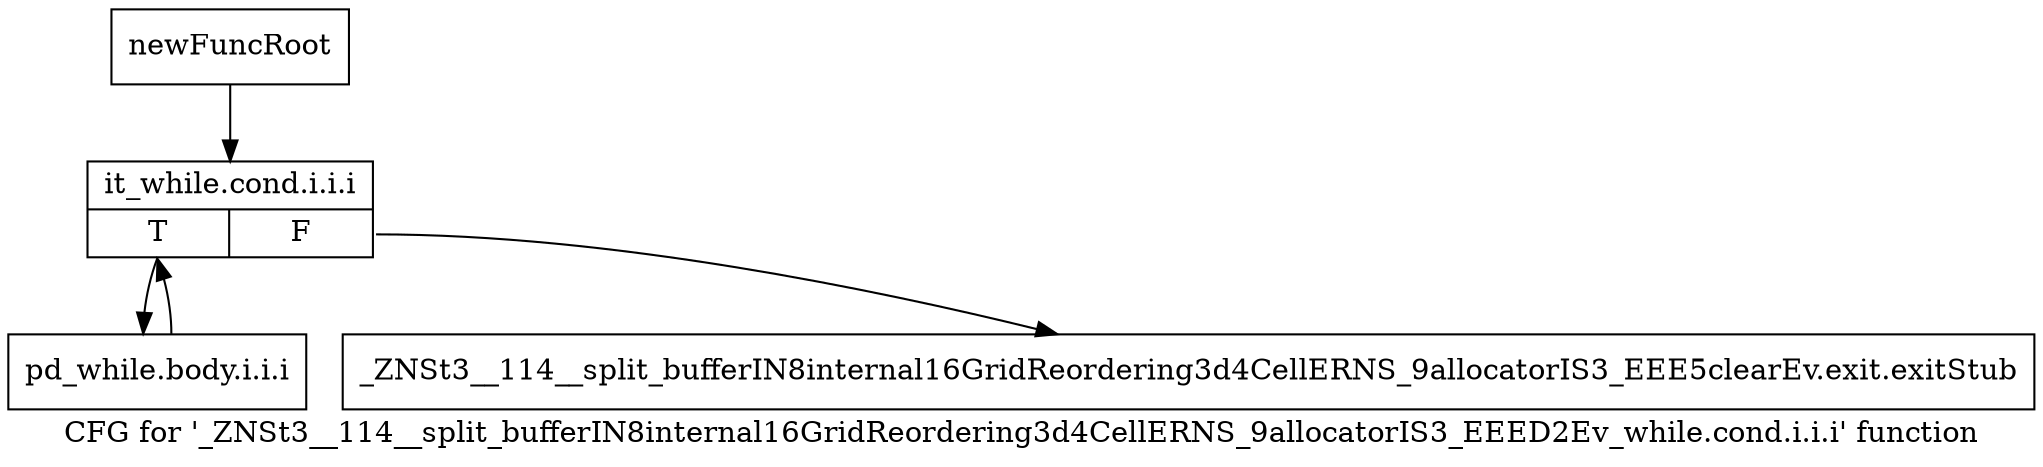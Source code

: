 digraph "CFG for '_ZNSt3__114__split_bufferIN8internal16GridReordering3d4CellERNS_9allocatorIS3_EEED2Ev_while.cond.i.i.i' function" {
	label="CFG for '_ZNSt3__114__split_bufferIN8internal16GridReordering3d4CellERNS_9allocatorIS3_EEED2Ev_while.cond.i.i.i' function";

	Node0x942fa20 [shape=record,label="{newFuncRoot}"];
	Node0x942fa20 -> Node0x942fac0;
	Node0x942fa70 [shape=record,label="{_ZNSt3__114__split_bufferIN8internal16GridReordering3d4CellERNS_9allocatorIS3_EEE5clearEv.exit.exitStub}"];
	Node0x942fac0 [shape=record,label="{it_while.cond.i.i.i|{<s0>T|<s1>F}}"];
	Node0x942fac0:s0 -> Node0x942fb10;
	Node0x942fac0:s1 -> Node0x942fa70;
	Node0x942fb10 [shape=record,label="{pd_while.body.i.i.i}"];
	Node0x942fb10 -> Node0x942fac0;
}
